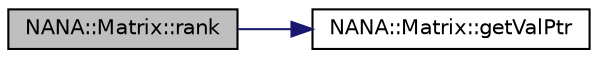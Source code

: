 digraph "NANA::Matrix::rank"
{
 // LATEX_PDF_SIZE
  edge [fontname="Helvetica",fontsize="10",labelfontname="Helvetica",labelfontsize="10"];
  node [fontname="Helvetica",fontsize="10",shape=record];
  rankdir="LR";
  Node1 [label="NANA::Matrix::rank",height=0.2,width=0.4,color="black", fillcolor="grey75", style="filled", fontcolor="black",tooltip="求矩阵的秩"];
  Node1 -> Node2 [color="midnightblue",fontsize="10",style="solid",fontname="Helvetica"];
  Node2 [label="NANA::Matrix::getValPtr",height=0.2,width=0.4,color="black", fillcolor="white", style="filled",URL="$class_n_a_n_a_1_1_matrix.html#ad485083f69fb71a764e8985322b8fb3e",tooltip="获取值的指针"];
}
